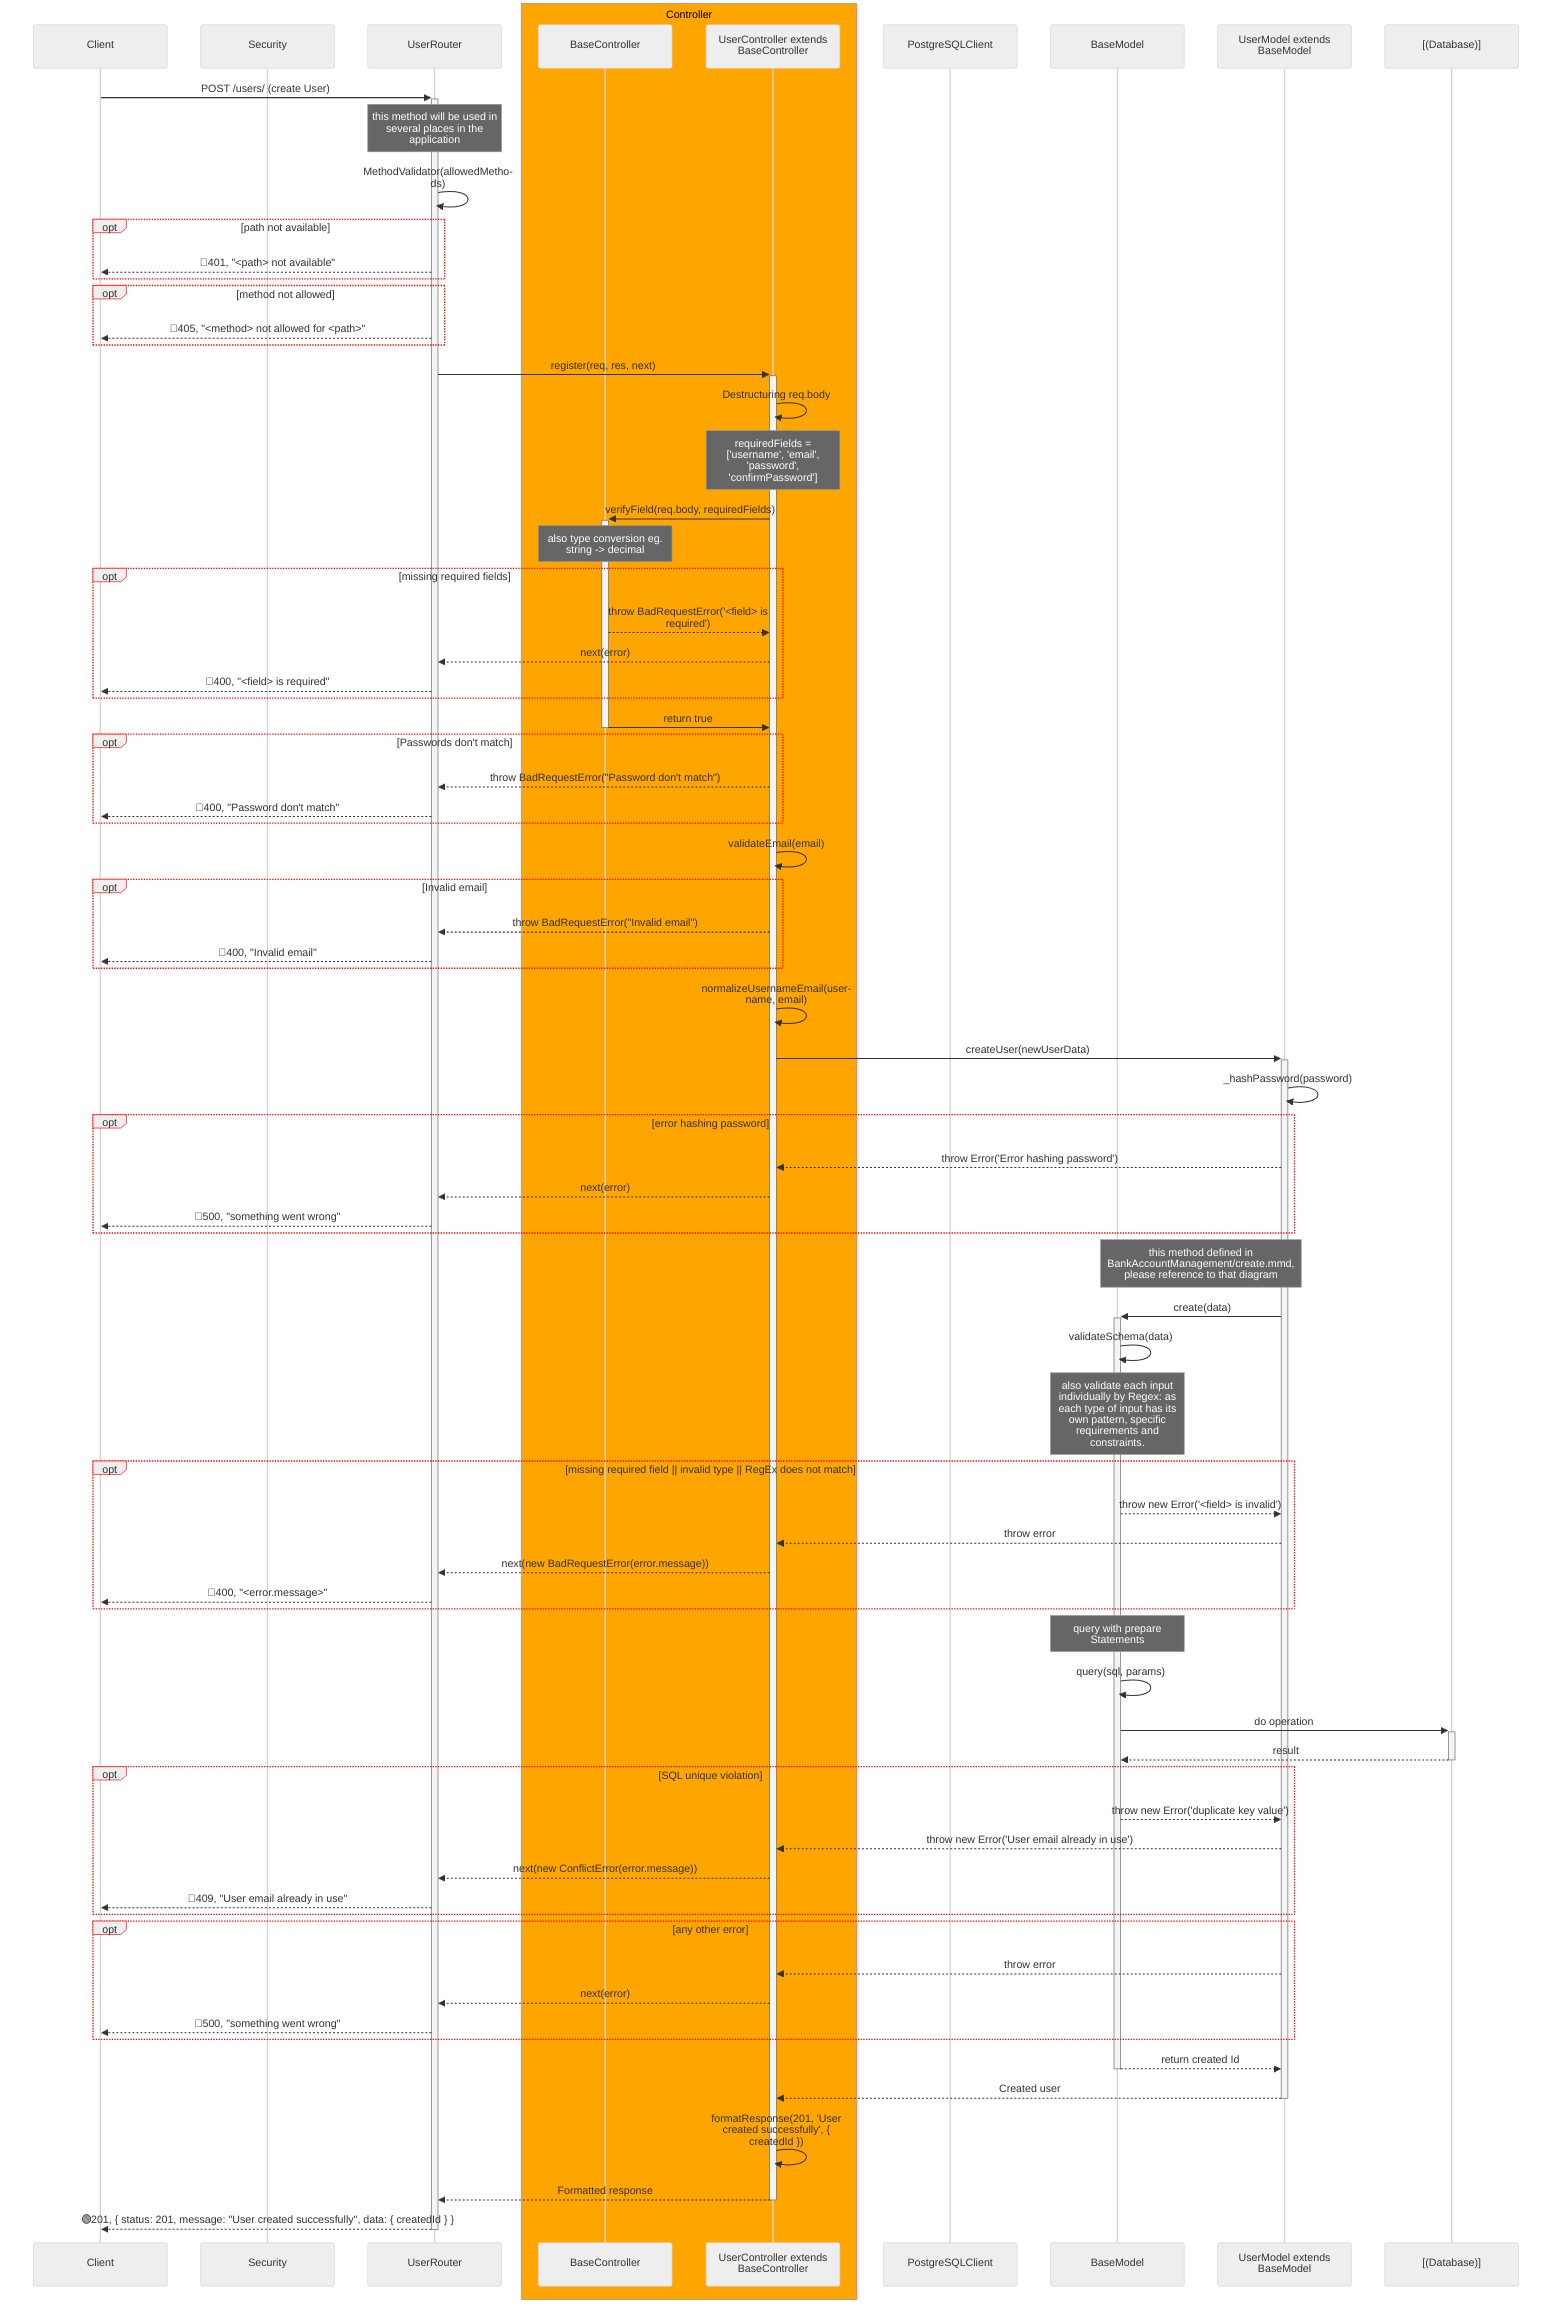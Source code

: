 %%{
    init: {
        "theme":"neutral",
        "themeVariables": {
            'labelBoxBorderColor': '#ff0000'
        },
        "sequence": { 
            "wrap": true, 
            "width": 200 
        } 
    }
}%%
sequenceDiagram
    participant Client
    participant Sec as Security
    participant Router as UserRouter
    box orange Controller
        participant BaseCont as BaseController
        participant Cont as UserController extends BaseController
    end
    participant PGClient as PostgreSQLClient
    participant BaseModel as BaseModel 
    participant Model as UserModel extends BaseModel
    participant DB as [(Database)]

    %% Create User
    Client->>+Router: POST /users/ (create User)
    Note over Router: this method will be used in several places in the application
    Router->>Router: MethodValidator(allowedMethods)
    opt path not available
        Router-->>Client: 🔴401, "<path> not available"
    end
    opt method not allowed
        Router-->>Client: 🔴405, "<method> not allowed for <path>"
    end
    Router->>+Cont: register(req, res, next)
    Cont->>Cont: Destructuring req.body
    Note over Cont: requiredFields = ['username', 'email', 'password', 'confirmPassword']
    Cont->>+BaseCont: verifyField(req.body, requiredFields)
    Note over BaseCont: also type conversion eg. string -> decimal
    opt missing required fields
        BaseCont-->>Cont: throw BadRequestError('<field> is required')
        Cont-->>Router: next(error)
        Router-->>Client: 🔴400, "<field> is required"
    end
    BaseCont->>-Cont: return true
    opt Passwords don't match
        Cont-->>Router: throw BadRequestError("Password don't match")
        Router-->>Client: 🔴400, "Password don't match"
    end
    Cont->>Cont: validateEmail(email)
    opt Invalid email
        Cont-->>Router: throw BadRequestError("Invalid email")
        Router-->>Client: 🔴400, "Invalid email"
    end
    Cont->>Cont: normalizeUsernameEmail(username, email)
    Cont->>+Model: createUser(newUserData)
    Model->>Model: _hashPassword(password)
    opt error hashing password
        Model-->>Cont: throw Error('Error hashing password')
        Cont-->>Router: next(error)
        Router-->>Client: 🔴500, "something went wrong"
    end
    Note over Model, BaseModel: this method defined in BankAccountManagement/create.mmd, please reference to that diagram
    Model->>+BaseModel: create(data)
    BaseModel->>BaseModel: validateSchema(data) 
    Note over BaseModel: also validate each input individually by Regex: as each type of input has its own pattern, specific requirements and constraints.
    opt missing required field || invalid type || RegEx does not match
        BaseModel-->>Model: throw new Error('<field> is invalid')
        Model-->>Cont: throw error
        Cont-->>Router: next(new BadRequestError(error.message))
        Router-->>Client: 🔴400, "<error.message>"
    end

    Note over BaseModel: query with prepare Statements
    BaseModel->>BaseModel: query(sql, params)
    BaseModel->>+DB: do operation
    DB-->>-BaseModel: result
    opt SQL unique violation
        BaseModel-->>Model: throw new Error('duplicate key value')
        Model-->>Cont: throw new Error('User email already in use')
        Cont-->>Router: next(new ConflictError(error.message))
        Router-->>Client: 🔴409, "User email already in use"
    end
    opt any other error
       Model-->>Cont: throw error
       Cont-->>Router: next(error)
       Router-->>Client: 🔴500, "something went wrong"
    end
    BaseModel-->>-Model: return created Id

    Model-->>-Cont: Created user
    Cont->>Cont: formatResponse(201, 'User created successfully', { createdId })
    Cont-->>-Router: Formatted response
    Router-->>-Client: 🟢201, { status: 201, message: "User created successfully", data: { createdId } }